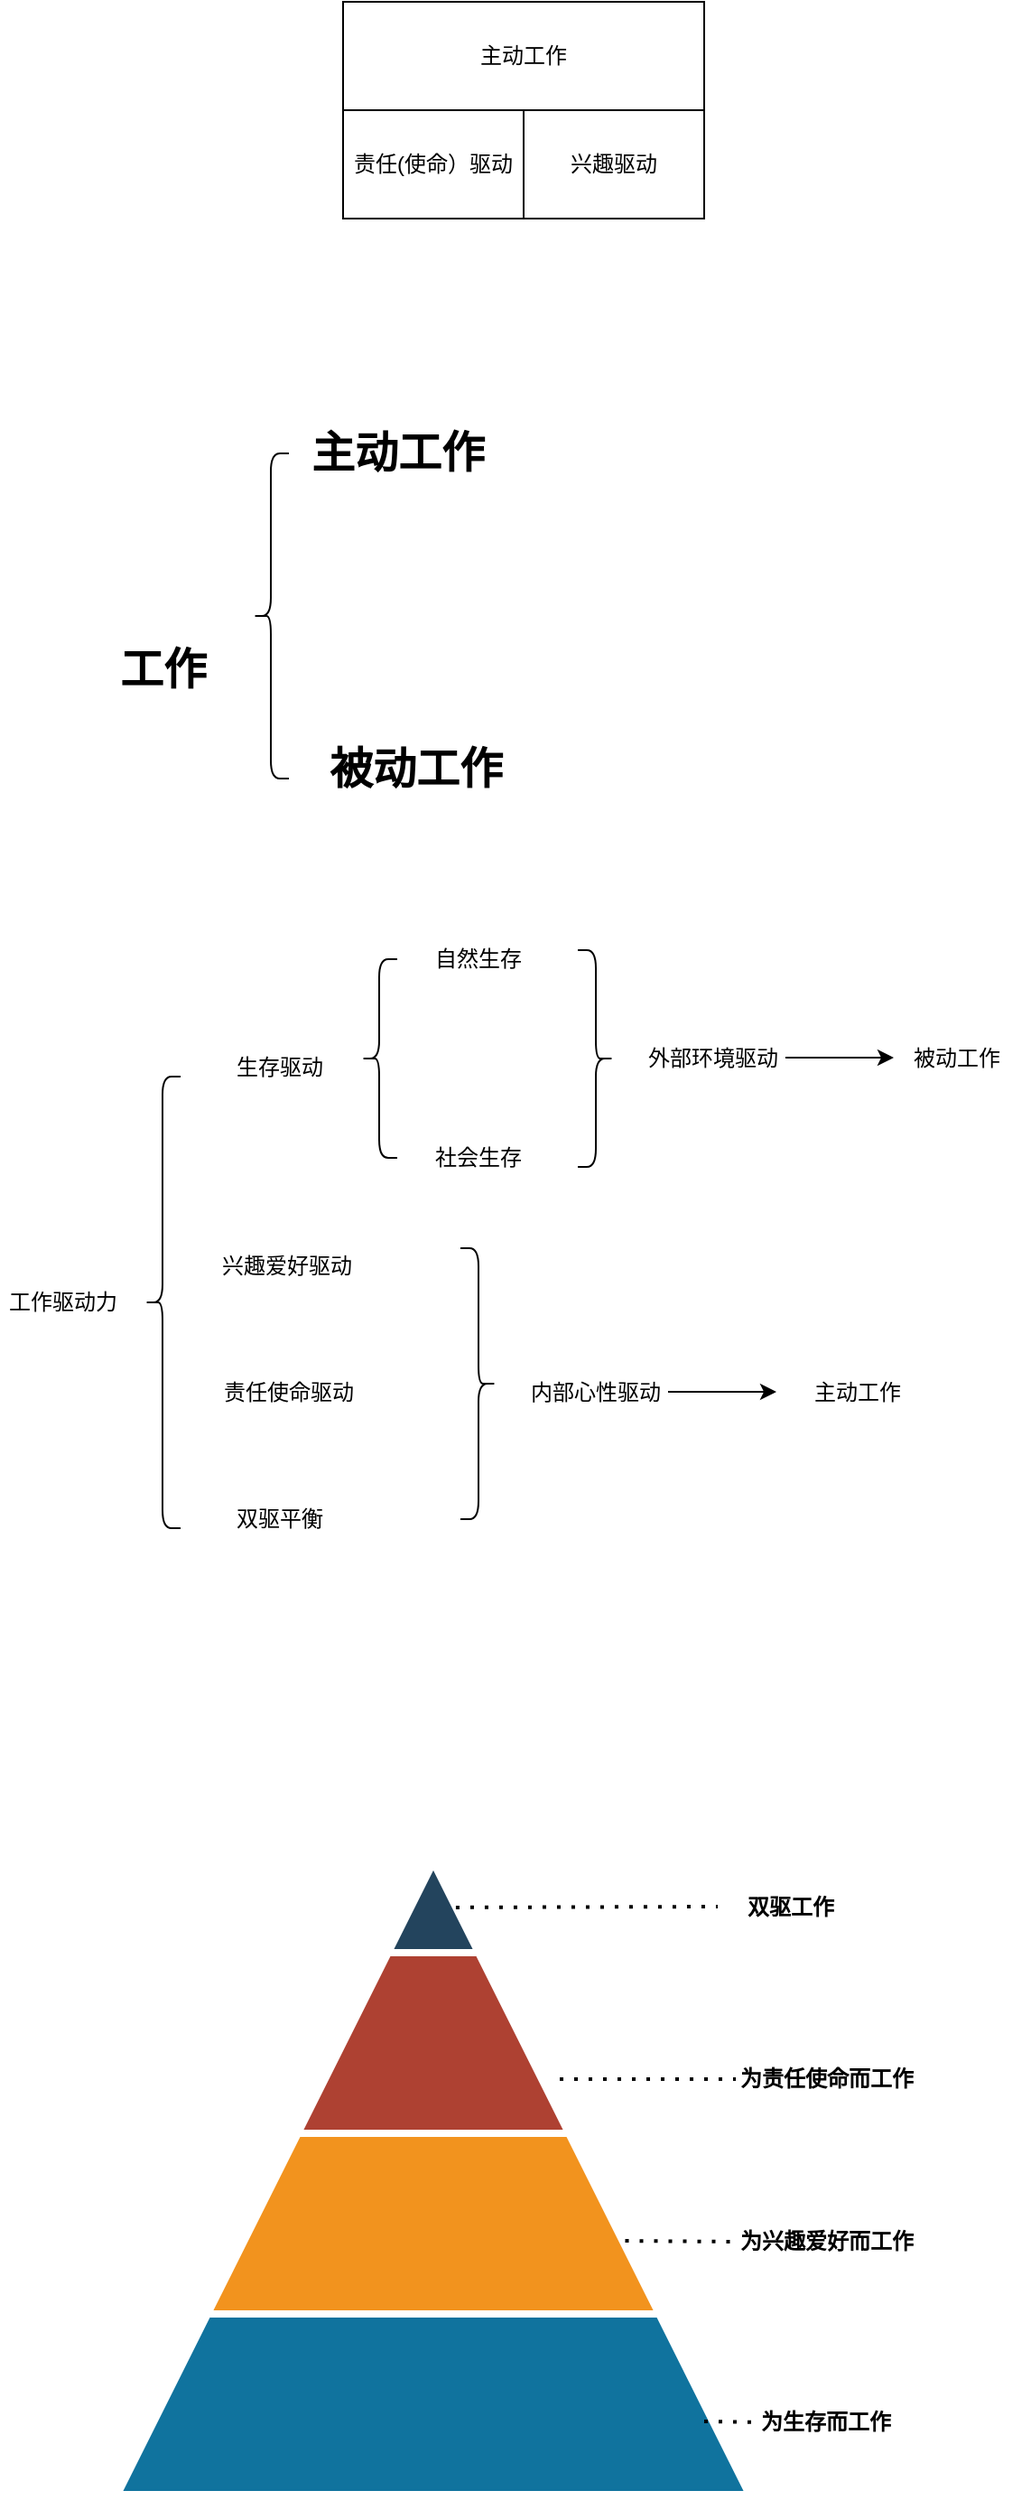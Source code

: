 <mxfile version="14.5.3" type="github">
  <diagram id="_O1BygHyYdGKr-Ee-RdH" name="第 1 页">
    <mxGraphModel dx="1422" dy="828" grid="0" gridSize="10" guides="1" tooltips="1" connect="1" arrows="1" fold="1" page="1" pageScale="1" pageWidth="827" pageHeight="1169" math="0" shadow="0">
      <root>
        <mxCell id="0" />
        <mxCell id="1" parent="0" />
        <mxCell id="Dic2urEMfN70MaVY5wgz-1" value="主动工作" style="rounded=0;whiteSpace=wrap;html=1;" vertex="1" parent="1">
          <mxGeometry x="270" y="140" width="200" height="60" as="geometry" />
        </mxCell>
        <mxCell id="Dic2urEMfN70MaVY5wgz-2" value="责任(使命）驱动" style="rounded=0;whiteSpace=wrap;html=1;" vertex="1" parent="1">
          <mxGeometry x="270" y="200" width="100" height="60" as="geometry" />
        </mxCell>
        <mxCell id="Dic2urEMfN70MaVY5wgz-3" value="兴趣驱动" style="rounded=0;whiteSpace=wrap;html=1;" vertex="1" parent="1">
          <mxGeometry x="370" y="200" width="100" height="60" as="geometry" />
        </mxCell>
        <mxCell id="Dic2urEMfN70MaVY5wgz-4" value="" style="shape=curlyBracket;whiteSpace=wrap;html=1;rounded=1;" vertex="1" parent="1">
          <mxGeometry x="220" y="390" width="20" height="180" as="geometry" />
        </mxCell>
        <mxCell id="Dic2urEMfN70MaVY5wgz-5" value="工作" style="text;strokeColor=none;fillColor=none;html=1;fontSize=24;fontStyle=1;verticalAlign=middle;align=center;" vertex="1" parent="1">
          <mxGeometry x="120" y="490" width="100" height="40" as="geometry" />
        </mxCell>
        <mxCell id="Dic2urEMfN70MaVY5wgz-6" value="主动工作" style="text;strokeColor=none;fillColor=none;html=1;fontSize=24;fontStyle=1;verticalAlign=middle;align=center;" vertex="1" parent="1">
          <mxGeometry x="250" y="370" width="100" height="40" as="geometry" />
        </mxCell>
        <mxCell id="Dic2urEMfN70MaVY5wgz-7" value="被动工作" style="text;strokeColor=none;fillColor=none;html=1;fontSize=24;fontStyle=1;verticalAlign=middle;align=center;" vertex="1" parent="1">
          <mxGeometry x="260" y="545" width="100" height="40" as="geometry" />
        </mxCell>
        <mxCell id="Dic2urEMfN70MaVY5wgz-12" value="工作驱动力" style="text;html=1;strokeColor=none;fillColor=none;align=center;verticalAlign=middle;whiteSpace=wrap;rounded=0;" vertex="1" parent="1">
          <mxGeometry x="80" y="850" width="70" height="20" as="geometry" />
        </mxCell>
        <mxCell id="Dic2urEMfN70MaVY5wgz-13" value="" style="shape=curlyBracket;whiteSpace=wrap;html=1;rounded=1;" vertex="1" parent="1">
          <mxGeometry x="160" y="735" width="20" height="250" as="geometry" />
        </mxCell>
        <mxCell id="Dic2urEMfN70MaVY5wgz-14" value="生存驱动" style="text;html=1;strokeColor=none;fillColor=none;align=center;verticalAlign=middle;whiteSpace=wrap;rounded=0;" vertex="1" parent="1">
          <mxGeometry x="200" y="720" width="70" height="20" as="geometry" />
        </mxCell>
        <mxCell id="Dic2urEMfN70MaVY5wgz-15" value="兴趣爱好驱动" style="text;html=1;strokeColor=none;fillColor=none;align=center;verticalAlign=middle;whiteSpace=wrap;rounded=0;" vertex="1" parent="1">
          <mxGeometry x="200" y="830" width="78" height="20" as="geometry" />
        </mxCell>
        <mxCell id="Dic2urEMfN70MaVY5wgz-16" value="责任使命驱动" style="text;html=1;strokeColor=none;fillColor=none;align=center;verticalAlign=middle;whiteSpace=wrap;rounded=0;" vertex="1" parent="1">
          <mxGeometry x="190" y="900" width="100" height="20" as="geometry" />
        </mxCell>
        <mxCell id="Dic2urEMfN70MaVY5wgz-17" value="双驱平衡" style="text;html=1;strokeColor=none;fillColor=none;align=center;verticalAlign=middle;whiteSpace=wrap;rounded=0;" vertex="1" parent="1">
          <mxGeometry x="185" y="970" width="100" height="20" as="geometry" />
        </mxCell>
        <mxCell id="Dic2urEMfN70MaVY5wgz-18" value="" style="shape=curlyBracket;whiteSpace=wrap;html=1;rounded=1;" vertex="1" parent="1">
          <mxGeometry x="280" y="670" width="20" height="110" as="geometry" />
        </mxCell>
        <mxCell id="Dic2urEMfN70MaVY5wgz-21" value="自然生存" style="text;html=1;strokeColor=none;fillColor=none;align=center;verticalAlign=middle;whiteSpace=wrap;rounded=0;" vertex="1" parent="1">
          <mxGeometry x="310" y="660" width="70" height="20" as="geometry" />
        </mxCell>
        <mxCell id="Dic2urEMfN70MaVY5wgz-22" value="社会生存" style="text;html=1;strokeColor=none;fillColor=none;align=center;verticalAlign=middle;whiteSpace=wrap;rounded=0;" vertex="1" parent="1">
          <mxGeometry x="310" y="770" width="70" height="20" as="geometry" />
        </mxCell>
        <mxCell id="Dic2urEMfN70MaVY5wgz-23" value="" style="shape=curlyBracket;whiteSpace=wrap;html=1;rounded=1;rotation=-180;" vertex="1" parent="1">
          <mxGeometry x="335" y="830" width="20" height="150" as="geometry" />
        </mxCell>
        <mxCell id="Dic2urEMfN70MaVY5wgz-24" value="内部心性驱动" style="text;html=1;strokeColor=none;fillColor=none;align=center;verticalAlign=middle;whiteSpace=wrap;rounded=0;" vertex="1" parent="1">
          <mxGeometry x="370" y="900" width="80" height="20" as="geometry" />
        </mxCell>
        <mxCell id="Dic2urEMfN70MaVY5wgz-25" value="" style="shape=curlyBracket;whiteSpace=wrap;html=1;rounded=1;rotation=-180;" vertex="1" parent="1">
          <mxGeometry x="400" y="665" width="20" height="120" as="geometry" />
        </mxCell>
        <mxCell id="Dic2urEMfN70MaVY5wgz-26" value="外部环境驱动" style="text;html=1;strokeColor=none;fillColor=none;align=center;verticalAlign=middle;whiteSpace=wrap;rounded=0;" vertex="1" parent="1">
          <mxGeometry x="435" y="715" width="80" height="20" as="geometry" />
        </mxCell>
        <mxCell id="Dic2urEMfN70MaVY5wgz-27" value="" style="triangle;direction=north;strokeWidth=4;html=1;fillColor=#10739E;strokeColor=#ffffff;shadow=0;fontSize=10;fontColor=#FFFFFF;align=center;fontStyle=0;whiteSpace=wrap;spacing=10;" vertex="1" parent="1">
          <mxGeometry x="145" y="1170" width="350" height="350" as="geometry" />
        </mxCell>
        <mxCell id="Dic2urEMfN70MaVY5wgz-28" value="" style="triangle;direction=north;strokeWidth=4;html=1;fillColor=#F2931E;strokeColor=#ffffff;shadow=0;fontSize=10;fontColor=#FFFFFF;align=center;fontStyle=0;whiteSpace=wrap;spacing=10;" vertex="1" parent="1">
          <mxGeometry x="195" y="1170" width="250" height="250" as="geometry" />
        </mxCell>
        <mxCell id="Dic2urEMfN70MaVY5wgz-29" value="" style="triangle;direction=north;strokeWidth=4;html=1;fillColor=#AE4132;strokeColor=#ffffff;shadow=0;fontSize=10;fontColor=#FFFFFF;align=center;fontStyle=0;whiteSpace=wrap;spacing=10;" vertex="1" parent="1">
          <mxGeometry x="245" y="1170" width="150" height="150" as="geometry" />
        </mxCell>
        <mxCell id="Dic2urEMfN70MaVY5wgz-30" value="" style="triangle;direction=north;strokeWidth=4;html=1;fillColor=#23445D;strokeColor=#ffffff;shadow=0;fontSize=10;fontColor=#FFFFFF;align=center;fontStyle=0;whiteSpace=wrap;spacing=10;" vertex="1" parent="1">
          <mxGeometry x="295" y="1170" width="50" height="50" as="geometry" />
        </mxCell>
        <mxCell id="Dic2urEMfN70MaVY5wgz-33" value="" style="endArrow=classic;html=1;" edge="1" parent="1">
          <mxGeometry width="50" height="50" relative="1" as="geometry">
            <mxPoint x="450" y="909.5" as="sourcePoint" />
            <mxPoint x="510" y="909.5" as="targetPoint" />
          </mxGeometry>
        </mxCell>
        <mxCell id="Dic2urEMfN70MaVY5wgz-34" value="主动工作" style="text;html=1;strokeColor=none;fillColor=none;align=center;verticalAlign=middle;whiteSpace=wrap;rounded=0;" vertex="1" parent="1">
          <mxGeometry x="515" y="900" width="80" height="20" as="geometry" />
        </mxCell>
        <mxCell id="Dic2urEMfN70MaVY5wgz-35" value="" style="endArrow=classic;html=1;" edge="1" parent="1">
          <mxGeometry width="50" height="50" relative="1" as="geometry">
            <mxPoint x="515" y="724.5" as="sourcePoint" />
            <mxPoint x="575" y="724.5" as="targetPoint" />
          </mxGeometry>
        </mxCell>
        <mxCell id="Dic2urEMfN70MaVY5wgz-36" value="被动工作" style="text;html=1;strokeColor=none;fillColor=none;align=center;verticalAlign=middle;whiteSpace=wrap;rounded=0;" vertex="1" parent="1">
          <mxGeometry x="570" y="715" width="80" height="20" as="geometry" />
        </mxCell>
        <mxCell id="Dic2urEMfN70MaVY5wgz-37" value="为生存而工作" style="text;html=1;strokeColor=none;fillColor=none;align=center;verticalAlign=middle;whiteSpace=wrap;rounded=0;fontStyle=1" vertex="1" parent="1">
          <mxGeometry x="500" y="1470" width="75" height="20" as="geometry" />
        </mxCell>
        <mxCell id="Dic2urEMfN70MaVY5wgz-38" value="为兴趣爱好而工作" style="text;html=1;strokeColor=none;fillColor=none;align=center;verticalAlign=middle;whiteSpace=wrap;rounded=0;fontStyle=1" vertex="1" parent="1">
          <mxGeometry x="487.5" y="1370" width="100" height="20" as="geometry" />
        </mxCell>
        <mxCell id="Dic2urEMfN70MaVY5wgz-39" value="为责任使命而工作" style="text;html=1;strokeColor=none;fillColor=none;align=center;verticalAlign=middle;whiteSpace=wrap;rounded=0;fontStyle=1" vertex="1" parent="1">
          <mxGeometry x="487.5" y="1280" width="100" height="20" as="geometry" />
        </mxCell>
        <mxCell id="Dic2urEMfN70MaVY5wgz-40" value="双驱工作" style="text;html=1;strokeColor=none;fillColor=none;align=center;verticalAlign=middle;whiteSpace=wrap;rounded=0;fontStyle=1" vertex="1" parent="1">
          <mxGeometry x="467.5" y="1185" width="100" height="20" as="geometry" />
        </mxCell>
        <mxCell id="Dic2urEMfN70MaVY5wgz-42" value="" style="endArrow=none;dashed=1;html=1;dashPattern=1 3;strokeWidth=2;entryX=0;entryY=0.5;entryDx=0;entryDy=0;" edge="1" parent="1" target="Dic2urEMfN70MaVY5wgz-39">
          <mxGeometry width="50" height="50" relative="1" as="geometry">
            <mxPoint x="390" y="1290" as="sourcePoint" />
            <mxPoint x="450" y="1240" as="targetPoint" />
          </mxGeometry>
        </mxCell>
        <mxCell id="Dic2urEMfN70MaVY5wgz-43" value="" style="endArrow=none;dashed=1;html=1;dashPattern=1 3;strokeWidth=2;entryX=0;entryY=0.5;entryDx=0;entryDy=0;" edge="1" parent="1" source="Dic2urEMfN70MaVY5wgz-30">
          <mxGeometry width="50" height="50" relative="1" as="geometry">
            <mxPoint x="380" y="1194.5" as="sourcePoint" />
            <mxPoint x="477.5" y="1194.5" as="targetPoint" />
          </mxGeometry>
        </mxCell>
        <mxCell id="Dic2urEMfN70MaVY5wgz-44" value="" style="endArrow=none;dashed=1;html=1;dashPattern=1 3;strokeWidth=2;" edge="1" parent="1">
          <mxGeometry width="50" height="50" relative="1" as="geometry">
            <mxPoint x="426.25" y="1379.5" as="sourcePoint" />
            <mxPoint x="490" y="1380" as="targetPoint" />
          </mxGeometry>
        </mxCell>
        <mxCell id="Dic2urEMfN70MaVY5wgz-45" value="" style="endArrow=none;dashed=1;html=1;dashPattern=1 3;strokeWidth=2;" edge="1" parent="1">
          <mxGeometry width="50" height="50" relative="1" as="geometry">
            <mxPoint x="470" y="1479.5" as="sourcePoint" />
            <mxPoint x="500" y="1480" as="targetPoint" />
          </mxGeometry>
        </mxCell>
      </root>
    </mxGraphModel>
  </diagram>
</mxfile>
